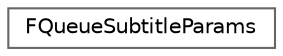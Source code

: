 digraph "Graphical Class Hierarchy"
{
 // INTERACTIVE_SVG=YES
 // LATEX_PDF_SIZE
  bgcolor="transparent";
  edge [fontname=Helvetica,fontsize=10,labelfontname=Helvetica,labelfontsize=10];
  node [fontname=Helvetica,fontsize=10,shape=box,height=0.2,width=0.4];
  rankdir="LR";
  Node0 [id="Node000000",label="FQueueSubtitleParams",height=0.2,width=0.4,color="grey40", fillcolor="white", style="filled",URL="$d0/d18/structFQueueSubtitleParams.html",tooltip=" "];
}
